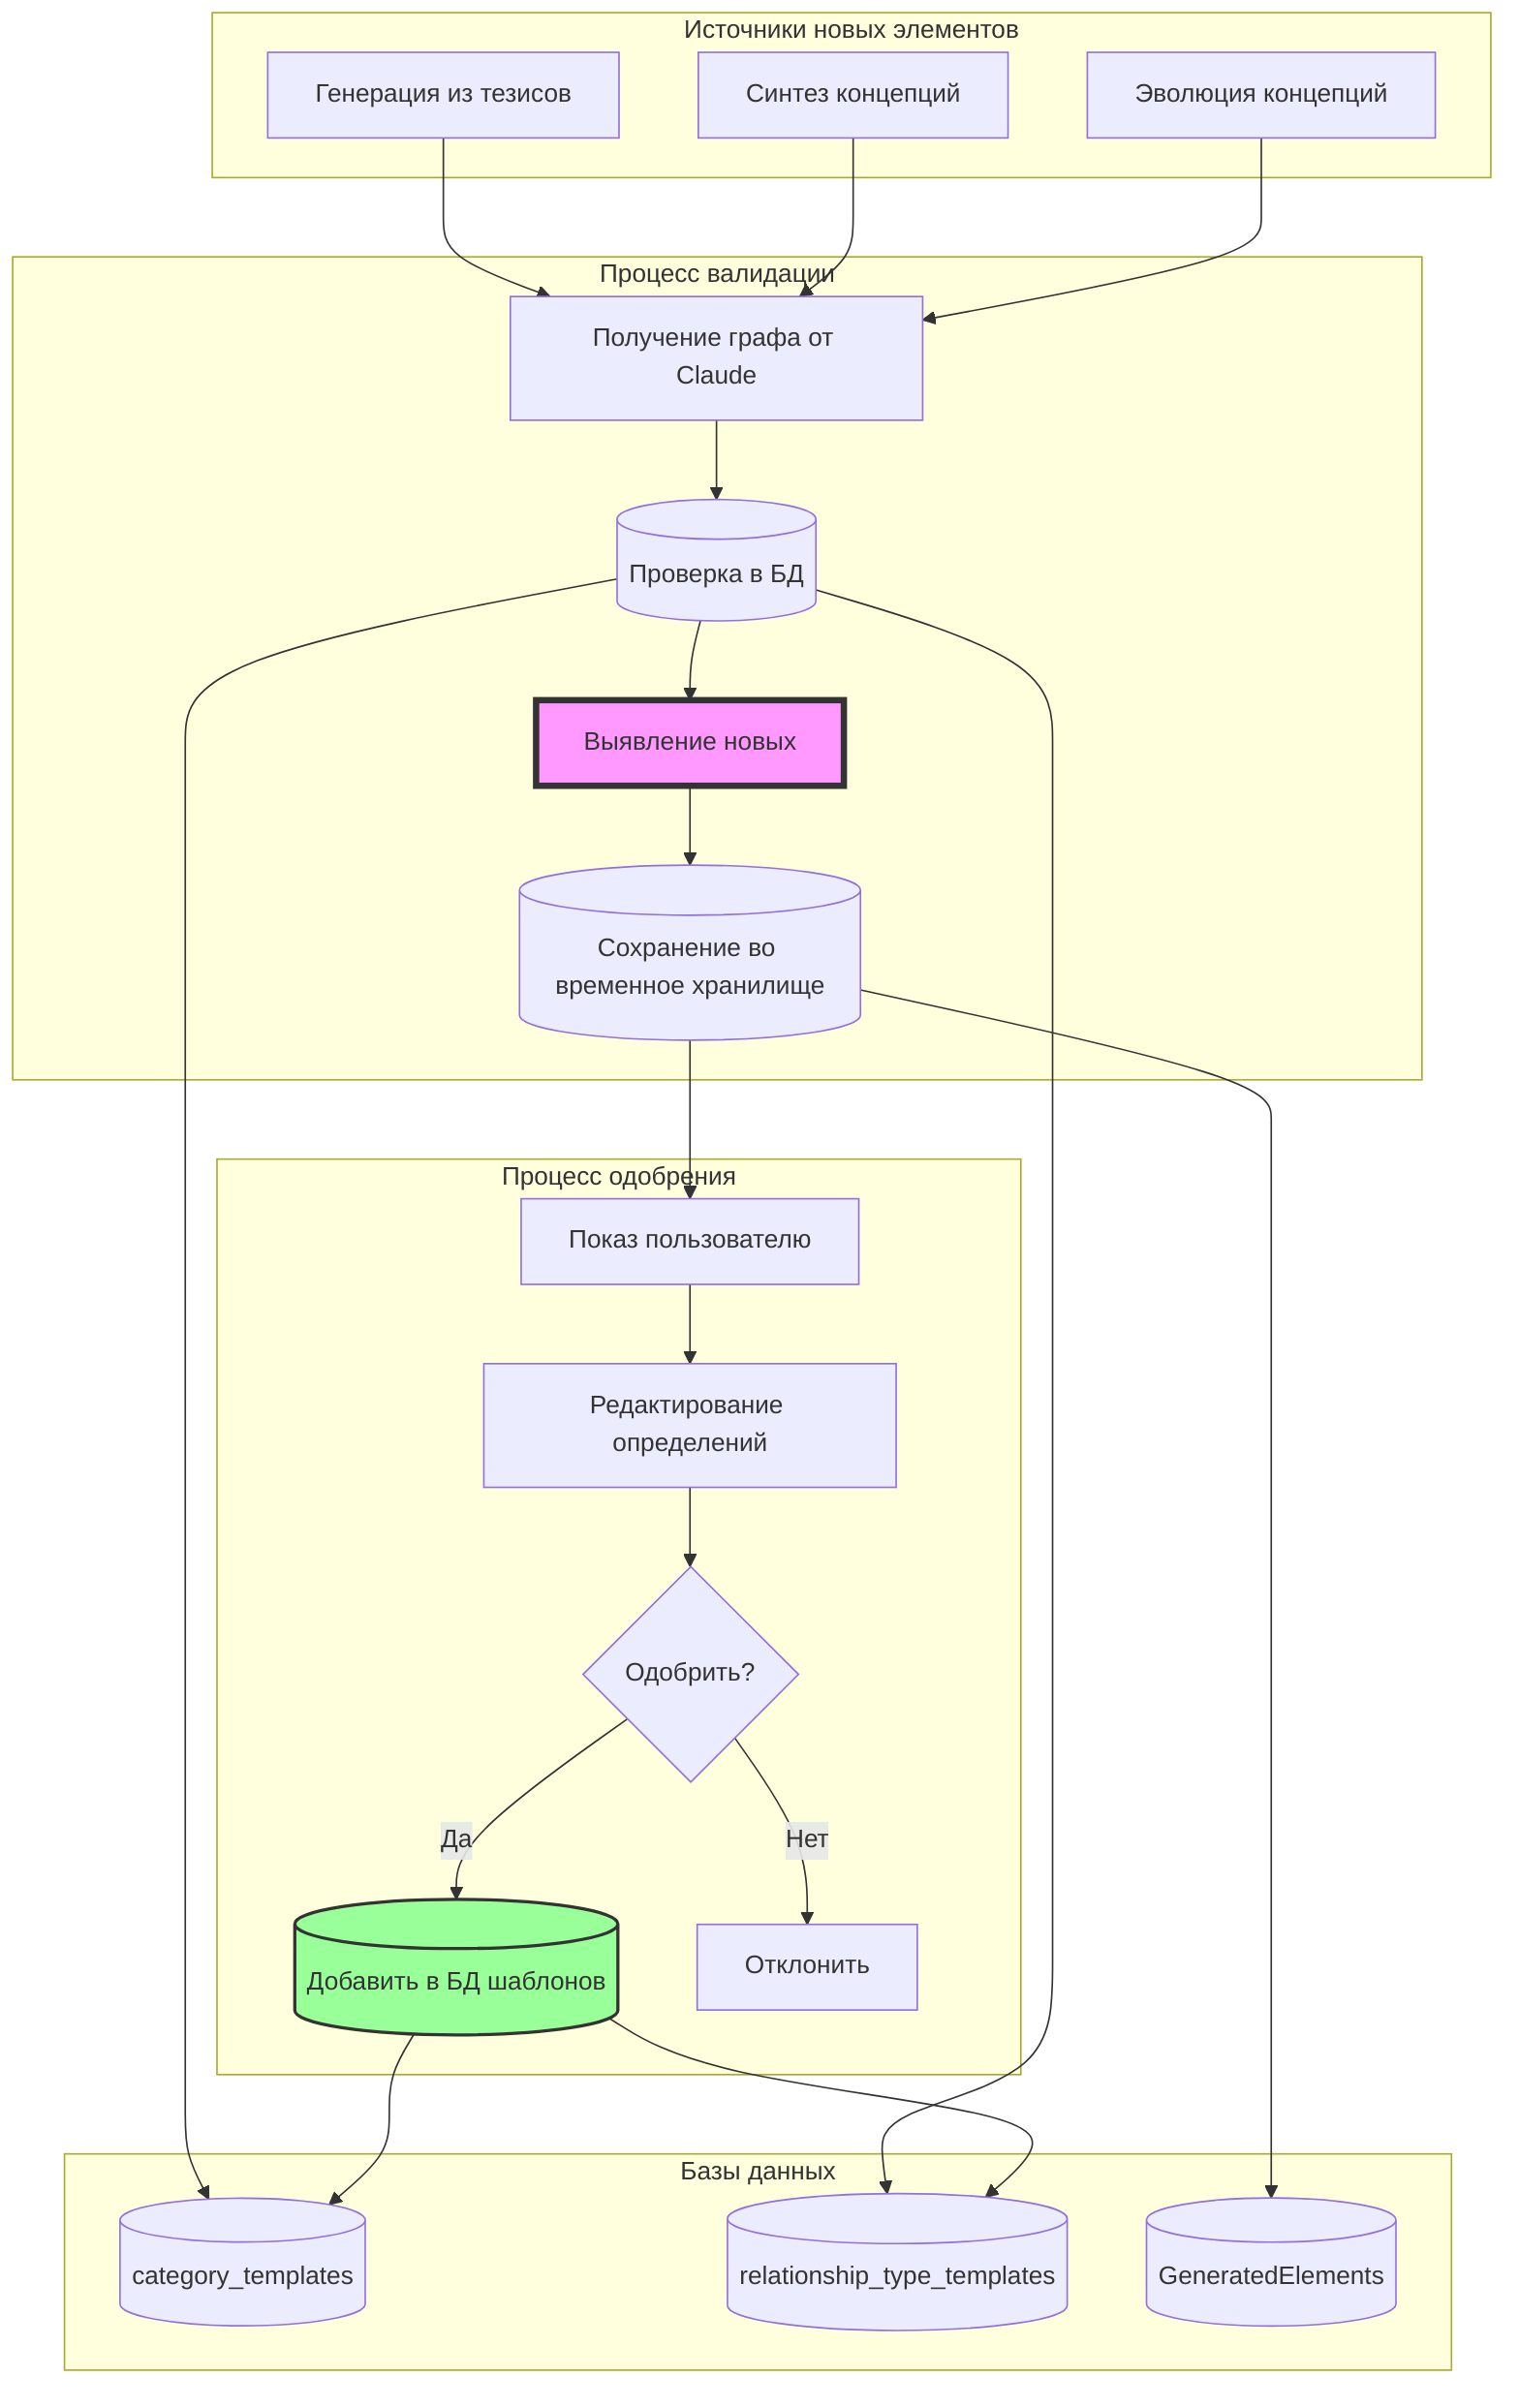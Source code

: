flowchart TB
    subgraph "Источники новых элементов"
        THESIS_TO_GRAPH[Генерация из тезисов]
        SYNTHESIS[Синтез концепций]
        EVOLUTION[Эволюция концепций]
    end
    
    subgraph "Процесс валидации"
        RECEIVE[Получение графа от Claude]
        CHECK_DB[(Проверка в БД)]
        IDENTIFY_NEW[Выявление новых]
        SAVE_TEMP[(Сохранение во временное хранилище)]
    end
    
    subgraph "Процесс одобрения"
        SHOW_USER[Показ пользователю]
        EDIT[Редактирование определений]
        APPROVE{Одобрить?}
        ADD_TO_DB[(Добавить в БД шаблонов)]
        REJECT[Отклонить]
    end
    
    subgraph "Базы данных"
        CATEGORY_TEMPLATES[(category_templates)]
        REL_TYPE_TEMPLATES[(relationship_type_templates)]
        GENERATED_ELEMENTS[(GeneratedElements)]
    end
    
    THESIS_TO_GRAPH --> RECEIVE
    SYNTHESIS --> RECEIVE
    EVOLUTION --> RECEIVE
    
    RECEIVE --> CHECK_DB
    CHECK_DB --> CATEGORY_TEMPLATES
    CHECK_DB --> REL_TYPE_TEMPLATES
    CHECK_DB --> IDENTIFY_NEW
    
    IDENTIFY_NEW --> SAVE_TEMP
    SAVE_TEMP --> GENERATED_ELEMENTS
    SAVE_TEMP --> SHOW_USER
    
    SHOW_USER --> EDIT
    EDIT --> APPROVE
    APPROVE -->|Да| ADD_TO_DB
    APPROVE -->|Нет| REJECT
    
    ADD_TO_DB --> CATEGORY_TEMPLATES
    ADD_TO_DB --> REL_TYPE_TEMPLATES
    
    style IDENTIFY_NEW fill:#f9f,stroke:#333,stroke-width:4px
    style ADD_TO_DB fill:#9f9,stroke:#333,stroke-width:2px